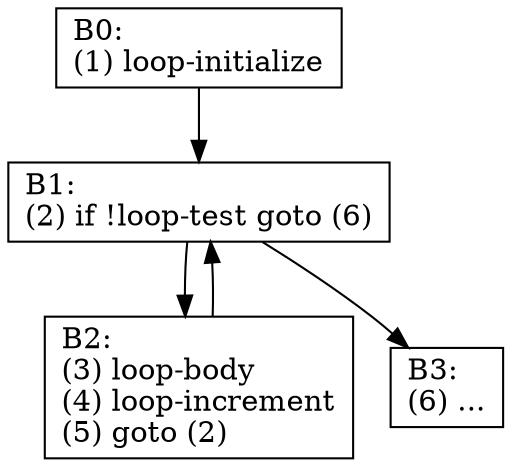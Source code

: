 digraph  for1 {
	node[shape=box];
    
    B0[label="B0:\l(1) loop-initialize"];
    B1[label="B1:\l(2) if !loop-test goto (6)"];
    B2[label="B2:\l(3) loop-body\l(4) loop-increment\l(5) goto (2)\l"];
    B3[label="B3:\l(6) ..."];


    B0 -> B1;
    B1 -> B2;
    B2 -> B1;
    B1 -> B3;
    

}
